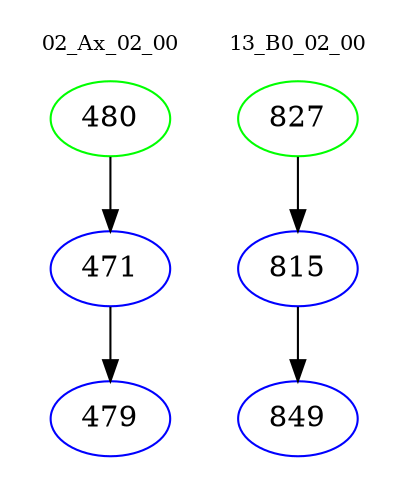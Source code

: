 digraph{
subgraph cluster_0 {
color = white
label = "02_Ax_02_00";
fontsize=10;
T0_480 [label="480", color="green"]
T0_480 -> T0_471 [color="black"]
T0_471 [label="471", color="blue"]
T0_471 -> T0_479 [color="black"]
T0_479 [label="479", color="blue"]
}
subgraph cluster_1 {
color = white
label = "13_B0_02_00";
fontsize=10;
T1_827 [label="827", color="green"]
T1_827 -> T1_815 [color="black"]
T1_815 [label="815", color="blue"]
T1_815 -> T1_849 [color="black"]
T1_849 [label="849", color="blue"]
}
}
